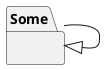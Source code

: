 {
  "sha1": "3kgd0kmjbabcejxmjk4lx0g8uyqkam6",
  "insertion": {
    "when": "2024-05-30T20:48:20.290Z",
    "user": "plantuml@gmail.com"
  }
}
@startuml
package Some {
}
Some --|> Some
@enduml
